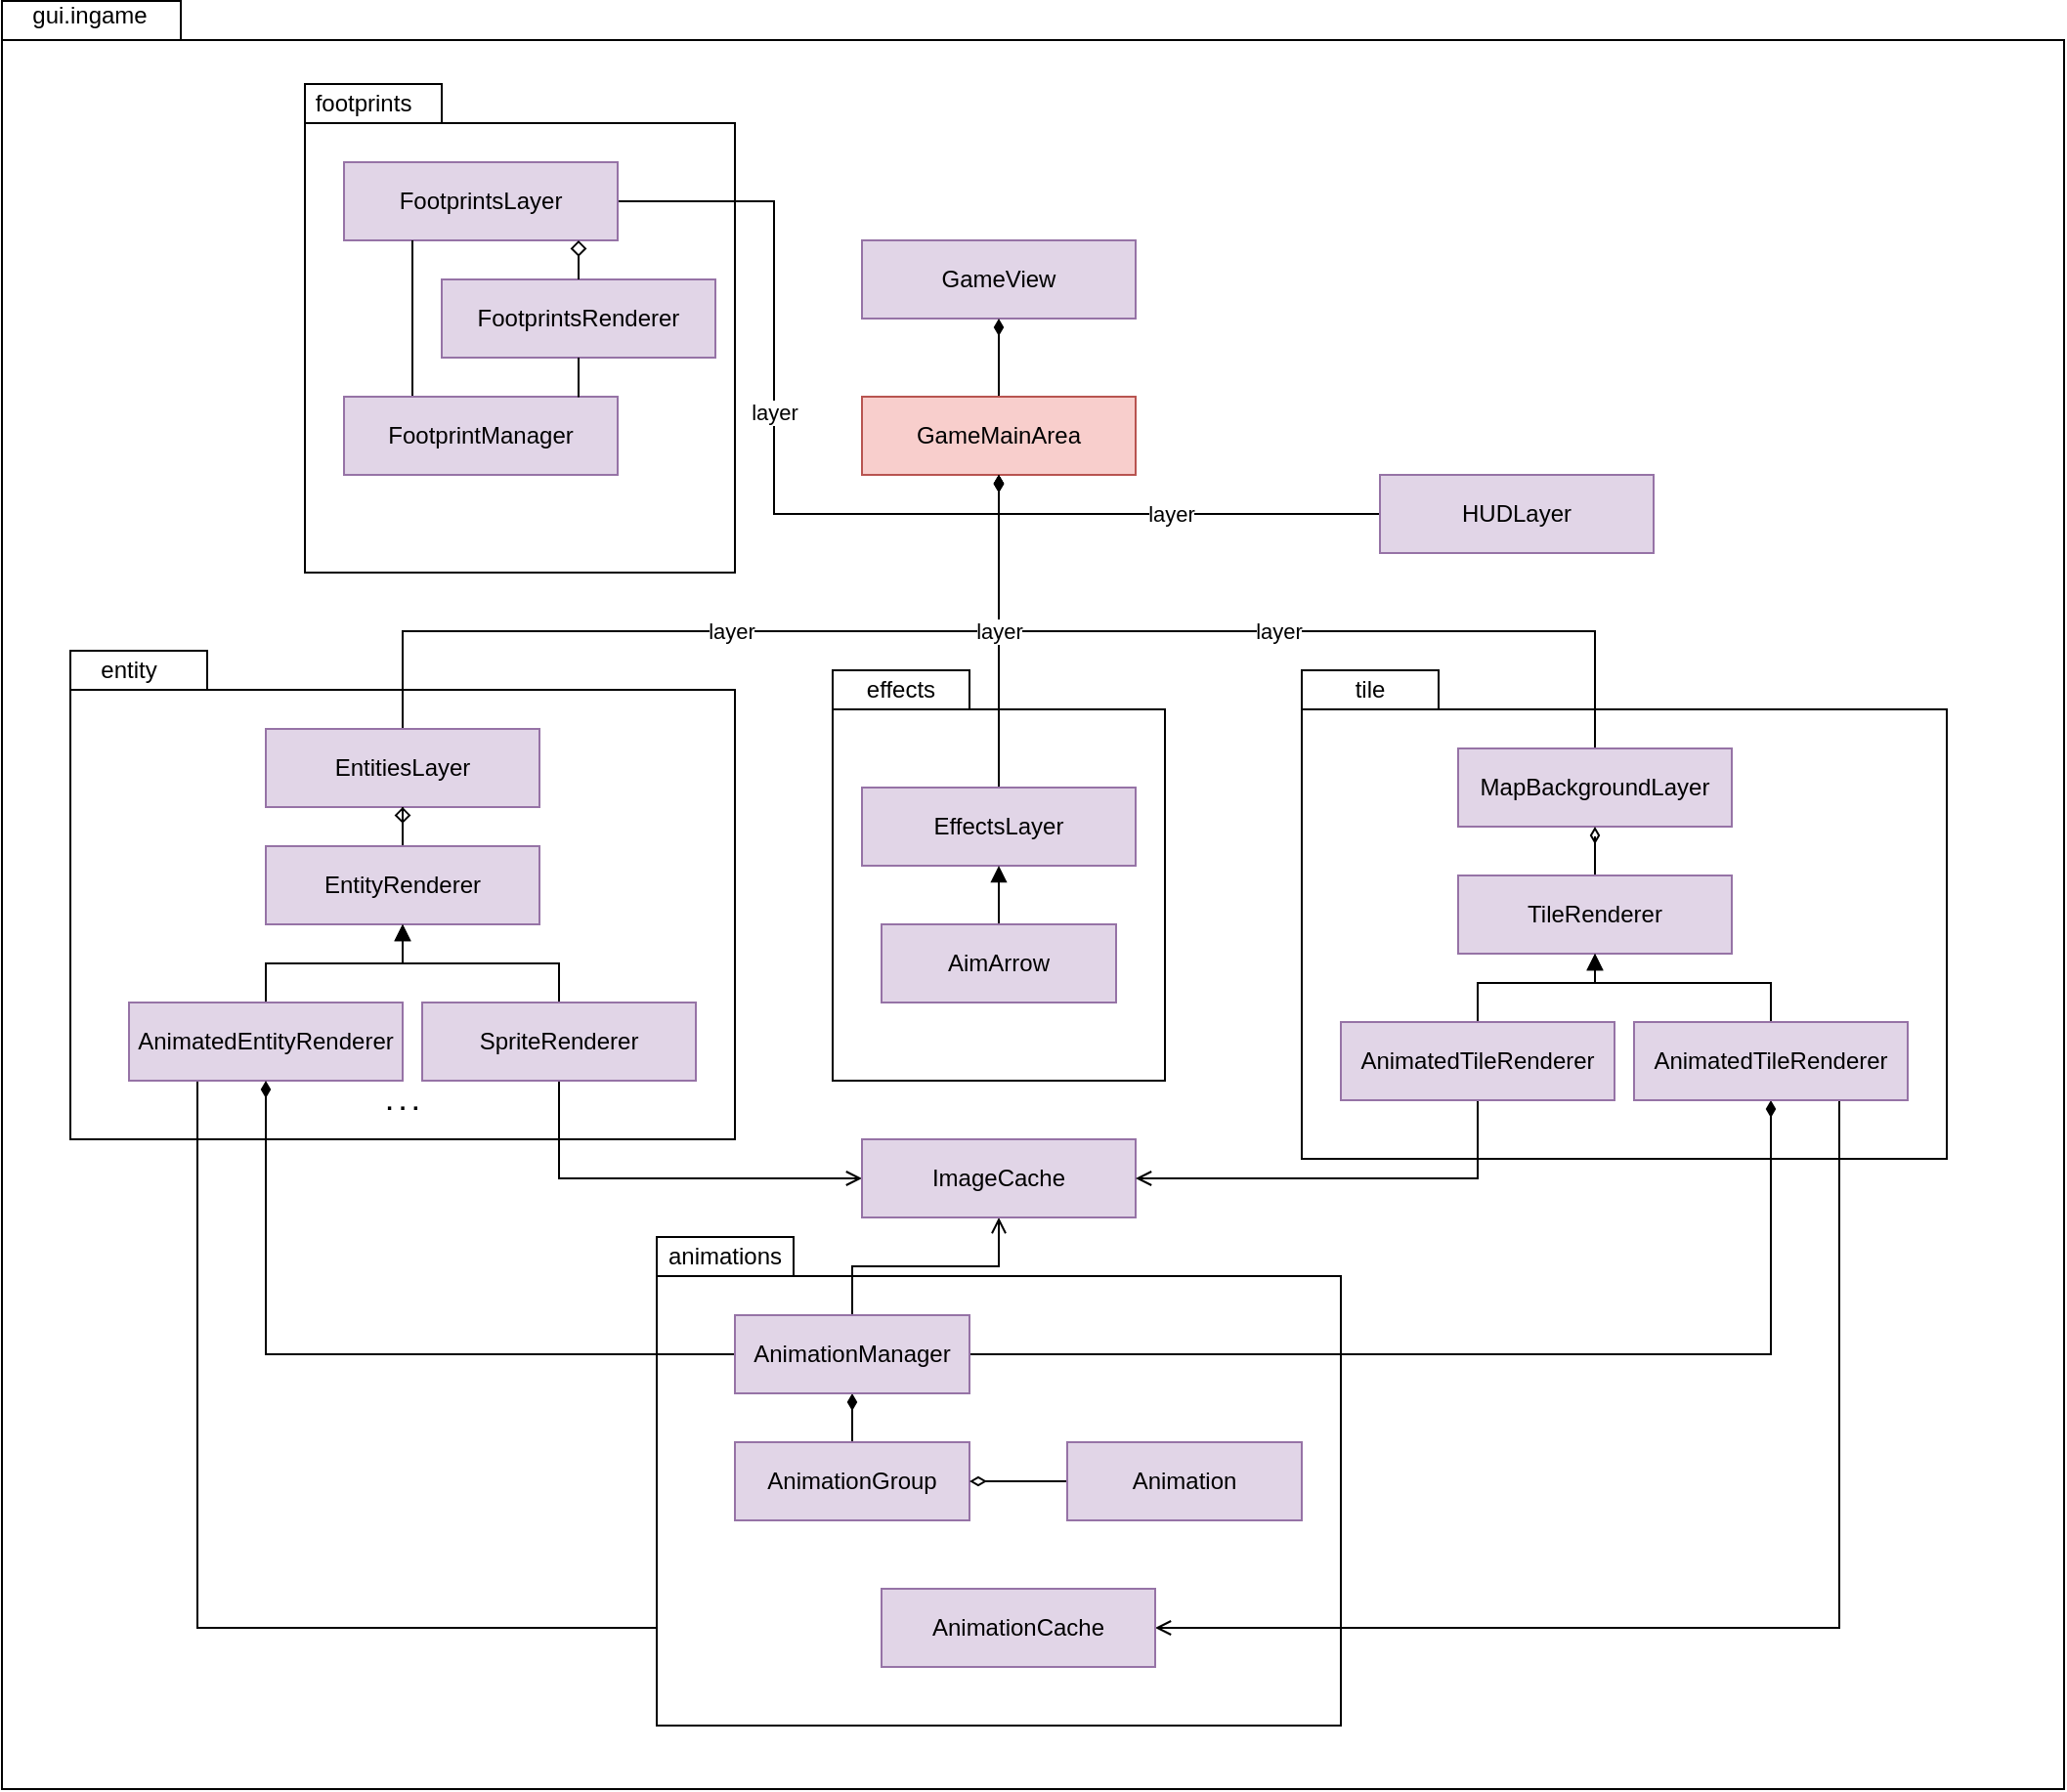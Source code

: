 <mxfile version="24.4.4" type="device">
  <diagram name="Page-1" id="zWIAk8gYT0EBmA6Ak_Sv">
    <mxGraphModel dx="3520" dy="3214" grid="1" gridSize="10" guides="1" tooltips="1" connect="1" arrows="1" fold="1" page="1" pageScale="1" pageWidth="850" pageHeight="1100" math="0" shadow="0">
      <root>
        <mxCell id="0" />
        <mxCell id="1" parent="0" />
        <mxCell id="p-IW57ghkYQFD3uoMp7L-97" value="" style="shape=folder;fontStyle=1;spacingTop=10;tabWidth=70;tabHeight=20;tabPosition=left;html=1;whiteSpace=wrap;" parent="1" vertex="1">
          <mxGeometry x="-935" y="-1192.5" width="1055" height="915" as="geometry" />
        </mxCell>
        <mxCell id="p-IW57ghkYQFD3uoMp7L-56" value="" style="shape=folder;fontStyle=1;spacingTop=10;tabWidth=70;tabHeight=20;tabPosition=left;html=1;whiteSpace=wrap;" parent="1" vertex="1">
          <mxGeometry x="-270" y="-850" width="330" height="250" as="geometry" />
        </mxCell>
        <mxCell id="p-IW57ghkYQFD3uoMp7L-57" value="tile" style="text;html=1;align=center;verticalAlign=middle;whiteSpace=wrap;rounded=0;" parent="1" vertex="1">
          <mxGeometry x="-260" y="-850" width="50" height="20" as="geometry" />
        </mxCell>
        <mxCell id="p-IW57ghkYQFD3uoMp7L-52" value="" style="shape=folder;fontStyle=1;spacingTop=10;tabWidth=70;tabHeight=20;tabPosition=left;html=1;whiteSpace=wrap;" parent="1" vertex="1">
          <mxGeometry x="-510" y="-850" width="170" height="210" as="geometry" />
        </mxCell>
        <mxCell id="p-IW57ghkYQFD3uoMp7L-29" value="&lt;div&gt;&lt;br&gt;&lt;/div&gt;&lt;div&gt;&lt;br&gt;&lt;/div&gt;&lt;div&gt;&lt;br&gt;&lt;/div&gt;&lt;div&gt;&lt;br&gt;&lt;/div&gt;&lt;div&gt;&lt;br&gt;&lt;/div&gt;&lt;div&gt;&lt;br&gt;&lt;/div&gt;&lt;div&gt;&lt;br&gt;&lt;/div&gt;&lt;div&gt;&lt;br&gt;&lt;/div&gt;&lt;div&gt;&lt;br&gt;&lt;/div&gt;&lt;div&gt;&lt;br&gt;&lt;/div&gt;&lt;div&gt;&lt;br&gt;&lt;/div&gt;&lt;div&gt;&lt;br&gt;&lt;/div&gt;&lt;div&gt;&lt;br&gt;&lt;/div&gt;&lt;div&gt;&lt;br&gt;&lt;/div&gt;&lt;div&gt;. . .&lt;br&gt;&lt;/div&gt;" style="shape=folder;fontStyle=1;spacingTop=10;tabWidth=70;tabHeight=20;tabPosition=left;html=1;whiteSpace=wrap;" parent="1" vertex="1">
          <mxGeometry x="-900" y="-860" width="340" height="250" as="geometry" />
        </mxCell>
        <mxCell id="p-IW57ghkYQFD3uoMp7L-31" value="entity" style="text;html=1;align=center;verticalAlign=middle;whiteSpace=wrap;rounded=0;" parent="1" vertex="1">
          <mxGeometry x="-890" y="-860" width="40" height="20" as="geometry" />
        </mxCell>
        <mxCell id="p-IW57ghkYQFD3uoMp7L-19" value="" style="shape=folder;fontStyle=1;spacingTop=10;tabWidth=70;tabHeight=20;tabPosition=left;html=1;whiteSpace=wrap;" parent="1" vertex="1">
          <mxGeometry x="-780" y="-1150" width="220" height="250" as="geometry" />
        </mxCell>
        <mxCell id="p-IW57ghkYQFD3uoMp7L-2" value="GameView" style="rounded=0;whiteSpace=wrap;html=1;fillColor=#e1d5e7;strokeColor=#9673a6;" parent="1" vertex="1">
          <mxGeometry x="-495" y="-1070" width="140" height="40" as="geometry" />
        </mxCell>
        <mxCell id="p-IW57ghkYQFD3uoMp7L-5" style="edgeStyle=orthogonalEdgeStyle;rounded=0;orthogonalLoop=1;jettySize=auto;html=1;exitX=0.5;exitY=0;exitDx=0;exitDy=0;entryX=0.5;entryY=1;entryDx=0;entryDy=0;endArrow=diamondThin;endFill=1;" parent="1" source="p-IW57ghkYQFD3uoMp7L-3" target="p-IW57ghkYQFD3uoMp7L-2" edge="1">
          <mxGeometry relative="1" as="geometry" />
        </mxCell>
        <mxCell id="p-IW57ghkYQFD3uoMp7L-3" value="GameMainArea" style="rounded=0;whiteSpace=wrap;html=1;fillColor=#f8cecc;strokeColor=#b85450;" parent="1" vertex="1">
          <mxGeometry x="-495" y="-990" width="140" height="40" as="geometry" />
        </mxCell>
        <mxCell id="p-IW57ghkYQFD3uoMp7L-14" value="layer" style="edgeStyle=orthogonalEdgeStyle;rounded=0;orthogonalLoop=1;jettySize=auto;html=1;exitX=0.5;exitY=0;exitDx=0;exitDy=0;endArrow=diamondThin;endFill=1;" parent="1" source="p-IW57ghkYQFD3uoMp7L-6" target="p-IW57ghkYQFD3uoMp7L-3" edge="1">
          <mxGeometry relative="1" as="geometry">
            <Array as="points">
              <mxPoint x="-120" y="-870" />
              <mxPoint x="-425" y="-870" />
            </Array>
          </mxGeometry>
        </mxCell>
        <mxCell id="p-IW57ghkYQFD3uoMp7L-6" value="MapBackgroundLayer" style="rounded=0;whiteSpace=wrap;html=1;fillColor=#e1d5e7;strokeColor=#9673a6;" parent="1" vertex="1">
          <mxGeometry x="-190" y="-810" width="140" height="40" as="geometry" />
        </mxCell>
        <mxCell id="p-IW57ghkYQFD3uoMp7L-11" value="layer" style="edgeStyle=orthogonalEdgeStyle;rounded=0;orthogonalLoop=1;jettySize=auto;html=1;exitX=1;exitY=0.5;exitDx=0;exitDy=0;entryX=0.5;entryY=1;entryDx=0;entryDy=0;endArrow=diamondThin;endFill=1;" parent="1" source="p-IW57ghkYQFD3uoMp7L-7" target="p-IW57ghkYQFD3uoMp7L-3" edge="1">
          <mxGeometry relative="1" as="geometry">
            <Array as="points">
              <mxPoint x="-540" y="-1090" />
              <mxPoint x="-540" y="-930" />
              <mxPoint x="-425" y="-930" />
            </Array>
          </mxGeometry>
        </mxCell>
        <mxCell id="p-IW57ghkYQFD3uoMp7L-7" value="FootprintsLayer" style="rounded=0;whiteSpace=wrap;html=1;fillColor=#e1d5e7;strokeColor=#9673a6;" parent="1" vertex="1">
          <mxGeometry x="-760" y="-1110" width="140" height="40" as="geometry" />
        </mxCell>
        <mxCell id="p-IW57ghkYQFD3uoMp7L-12" value="layer" style="edgeStyle=orthogonalEdgeStyle;rounded=0;orthogonalLoop=1;jettySize=auto;html=1;exitX=0.5;exitY=0;exitDx=0;exitDy=0;entryX=0.5;entryY=1;entryDx=0;entryDy=0;endArrow=diamondThin;endFill=1;" parent="1" source="p-IW57ghkYQFD3uoMp7L-8" target="p-IW57ghkYQFD3uoMp7L-3" edge="1">
          <mxGeometry relative="1" as="geometry">
            <mxPoint x="-420" y="-950" as="targetPoint" />
            <Array as="points">
              <mxPoint x="-730" y="-870" />
              <mxPoint x="-425" y="-870" />
            </Array>
          </mxGeometry>
        </mxCell>
        <mxCell id="p-IW57ghkYQFD3uoMp7L-8" value="EntitiesLayer" style="rounded=0;whiteSpace=wrap;html=1;fillColor=#e1d5e7;strokeColor=#9673a6;" parent="1" vertex="1">
          <mxGeometry x="-800" y="-820" width="140" height="40" as="geometry" />
        </mxCell>
        <mxCell id="p-IW57ghkYQFD3uoMp7L-13" value="layer" style="edgeStyle=orthogonalEdgeStyle;rounded=0;orthogonalLoop=1;jettySize=auto;html=1;entryX=0.5;entryY=1;entryDx=0;entryDy=0;endArrow=diamondThin;endFill=1;" parent="1" source="p-IW57ghkYQFD3uoMp7L-9" target="p-IW57ghkYQFD3uoMp7L-3" edge="1">
          <mxGeometry relative="1" as="geometry" />
        </mxCell>
        <mxCell id="p-IW57ghkYQFD3uoMp7L-9" value="EffectsLayer" style="rounded=0;whiteSpace=wrap;html=1;fillColor=#e1d5e7;strokeColor=#9673a6;" parent="1" vertex="1">
          <mxGeometry x="-495" y="-790" width="140" height="40" as="geometry" />
        </mxCell>
        <mxCell id="p-IW57ghkYQFD3uoMp7L-18" value="layer" style="edgeStyle=orthogonalEdgeStyle;rounded=0;orthogonalLoop=1;jettySize=auto;html=1;entryX=0.5;entryY=1;entryDx=0;entryDy=0;endArrow=diamondThin;endFill=1;exitX=0;exitY=0.5;exitDx=0;exitDy=0;" parent="1" source="p-IW57ghkYQFD3uoMp7L-10" target="p-IW57ghkYQFD3uoMp7L-3" edge="1">
          <mxGeometry relative="1" as="geometry">
            <Array as="points">
              <mxPoint x="-425" y="-930" />
            </Array>
          </mxGeometry>
        </mxCell>
        <mxCell id="p-IW57ghkYQFD3uoMp7L-10" value="HUDLayer" style="rounded=0;whiteSpace=wrap;html=1;fillColor=#e1d5e7;strokeColor=#9673a6;" parent="1" vertex="1">
          <mxGeometry x="-230" y="-950" width="140" height="40" as="geometry" />
        </mxCell>
        <mxCell id="p-IW57ghkYQFD3uoMp7L-20" value="footprints" style="text;html=1;align=center;verticalAlign=middle;whiteSpace=wrap;rounded=0;" parent="1" vertex="1">
          <mxGeometry x="-770" y="-1150" width="40" height="20" as="geometry" />
        </mxCell>
        <mxCell id="p-IW57ghkYQFD3uoMp7L-22" value="FootprintsRenderer" style="rounded=0;whiteSpace=wrap;html=1;fillColor=#e1d5e7;strokeColor=#9673a6;" parent="1" vertex="1">
          <mxGeometry x="-710" y="-1050" width="140" height="40" as="geometry" />
        </mxCell>
        <mxCell id="p-IW57ghkYQFD3uoMp7L-27" style="edgeStyle=orthogonalEdgeStyle;rounded=0;orthogonalLoop=1;jettySize=auto;html=1;exitX=0.25;exitY=0;exitDx=0;exitDy=0;entryX=0.25;entryY=1;entryDx=0;entryDy=0;endArrow=none;endFill=0;" parent="1" source="p-IW57ghkYQFD3uoMp7L-23" target="p-IW57ghkYQFD3uoMp7L-7" edge="1">
          <mxGeometry relative="1" as="geometry" />
        </mxCell>
        <mxCell id="p-IW57ghkYQFD3uoMp7L-23" value="FootprintManager" style="rounded=0;whiteSpace=wrap;html=1;fillColor=#e1d5e7;strokeColor=#9673a6;" parent="1" vertex="1">
          <mxGeometry x="-760" y="-990" width="140" height="40" as="geometry" />
        </mxCell>
        <mxCell id="p-IW57ghkYQFD3uoMp7L-26" style="edgeStyle=orthogonalEdgeStyle;rounded=0;orthogonalLoop=1;jettySize=auto;html=1;entryX=0.857;entryY=0.005;entryDx=0;entryDy=0;entryPerimeter=0;endArrow=none;endFill=0;" parent="1" source="p-IW57ghkYQFD3uoMp7L-22" target="p-IW57ghkYQFD3uoMp7L-23" edge="1">
          <mxGeometry relative="1" as="geometry" />
        </mxCell>
        <mxCell id="p-IW57ghkYQFD3uoMp7L-28" style="edgeStyle=orthogonalEdgeStyle;rounded=0;orthogonalLoop=1;jettySize=auto;html=1;entryX=0.854;entryY=0.995;entryDx=0;entryDy=0;entryPerimeter=0;endArrow=diamond;endFill=0;" parent="1" source="p-IW57ghkYQFD3uoMp7L-22" target="p-IW57ghkYQFD3uoMp7L-7" edge="1">
          <mxGeometry relative="1" as="geometry" />
        </mxCell>
        <mxCell id="p-IW57ghkYQFD3uoMp7L-33" style="edgeStyle=orthogonalEdgeStyle;rounded=0;orthogonalLoop=1;jettySize=auto;html=1;exitX=0.25;exitY=0;exitDx=0;exitDy=0;entryX=0.25;entryY=1;entryDx=0;entryDy=0;endArrow=none;endFill=0;" parent="1" edge="1">
          <mxGeometry relative="1" as="geometry">
            <mxPoint x="-765" y="-650" as="targetPoint" />
          </mxGeometry>
        </mxCell>
        <mxCell id="p-IW57ghkYQFD3uoMp7L-35" style="edgeStyle=orthogonalEdgeStyle;rounded=0;orthogonalLoop=1;jettySize=auto;html=1;entryX=0.857;entryY=0.005;entryDx=0;entryDy=0;entryPerimeter=0;endArrow=none;endFill=0;" parent="1" edge="1">
          <mxGeometry relative="1" as="geometry">
            <mxPoint x="-680" y="-590" as="sourcePoint" />
          </mxGeometry>
        </mxCell>
        <mxCell id="p-IW57ghkYQFD3uoMp7L-36" style="edgeStyle=orthogonalEdgeStyle;rounded=0;orthogonalLoop=1;jettySize=auto;html=1;entryX=0.854;entryY=0.995;entryDx=0;entryDy=0;entryPerimeter=0;endArrow=diamond;endFill=0;" parent="1" edge="1">
          <mxGeometry relative="1" as="geometry">
            <mxPoint x="-680.44" y="-650.2" as="targetPoint" />
          </mxGeometry>
        </mxCell>
        <mxCell id="p-IW57ghkYQFD3uoMp7L-39" style="edgeStyle=orthogonalEdgeStyle;rounded=0;orthogonalLoop=1;jettySize=auto;html=1;entryX=0.5;entryY=1;entryDx=0;entryDy=0;endArrow=diamond;endFill=0;" parent="1" source="p-IW57ghkYQFD3uoMp7L-37" target="p-IW57ghkYQFD3uoMp7L-8" edge="1">
          <mxGeometry relative="1" as="geometry" />
        </mxCell>
        <mxCell id="p-IW57ghkYQFD3uoMp7L-37" value="EntityRenderer" style="rounded=0;whiteSpace=wrap;html=1;fillColor=#e1d5e7;strokeColor=#9673a6;" parent="1" vertex="1">
          <mxGeometry x="-800" y="-760" width="140" height="40" as="geometry" />
        </mxCell>
        <mxCell id="p-IW57ghkYQFD3uoMp7L-40" style="edgeStyle=orthogonalEdgeStyle;rounded=0;orthogonalLoop=1;jettySize=auto;html=1;endArrow=block;endFill=1;" parent="1" source="p-IW57ghkYQFD3uoMp7L-38" target="p-IW57ghkYQFD3uoMp7L-37" edge="1">
          <mxGeometry relative="1" as="geometry" />
        </mxCell>
        <mxCell id="p-IW57ghkYQFD3uoMp7L-84" style="edgeStyle=orthogonalEdgeStyle;rounded=0;orthogonalLoop=1;jettySize=auto;html=1;exitX=0.25;exitY=1;exitDx=0;exitDy=0;entryX=0;entryY=0.5;entryDx=0;entryDy=0;endArrow=open;endFill=0;" parent="1" source="p-IW57ghkYQFD3uoMp7L-38" target="p-IW57ghkYQFD3uoMp7L-81" edge="1">
          <mxGeometry relative="1" as="geometry" />
        </mxCell>
        <mxCell id="p-IW57ghkYQFD3uoMp7L-38" value="AnimatedEntityRenderer" style="rounded=0;whiteSpace=wrap;html=1;fillColor=#e1d5e7;strokeColor=#9673a6;" parent="1" vertex="1">
          <mxGeometry x="-870" y="-680" width="140" height="40" as="geometry" />
        </mxCell>
        <mxCell id="p-IW57ghkYQFD3uoMp7L-41" value="" style="shape=folder;fontStyle=1;spacingTop=10;tabWidth=70;tabHeight=20;tabPosition=left;html=1;whiteSpace=wrap;" parent="1" vertex="1">
          <mxGeometry x="-600" y="-560" width="350" height="250" as="geometry" />
        </mxCell>
        <mxCell id="p-IW57ghkYQFD3uoMp7L-42" value="animations" style="text;html=1;align=center;verticalAlign=middle;whiteSpace=wrap;rounded=0;" parent="1" vertex="1">
          <mxGeometry x="-590" y="-560" width="50" height="20" as="geometry" />
        </mxCell>
        <mxCell id="p-IW57ghkYQFD3uoMp7L-49" style="edgeStyle=orthogonalEdgeStyle;rounded=0;orthogonalLoop=1;jettySize=auto;html=1;exitX=0.5;exitY=0;exitDx=0;exitDy=0;entryX=0.5;entryY=1;entryDx=0;entryDy=0;endArrow=diamondThin;endFill=1;" parent="1" source="p-IW57ghkYQFD3uoMp7L-43" target="p-IW57ghkYQFD3uoMp7L-46" edge="1">
          <mxGeometry relative="1" as="geometry" />
        </mxCell>
        <mxCell id="p-IW57ghkYQFD3uoMp7L-43" value="AnimationGroup" style="rounded=0;whiteSpace=wrap;html=1;fillColor=#e1d5e7;strokeColor=#9673a6;" parent="1" vertex="1">
          <mxGeometry x="-560" y="-455" width="120" height="40" as="geometry" />
        </mxCell>
        <mxCell id="p-IW57ghkYQFD3uoMp7L-50" style="edgeStyle=orthogonalEdgeStyle;rounded=0;orthogonalLoop=1;jettySize=auto;html=1;exitX=0;exitY=0.5;exitDx=0;exitDy=0;entryX=1;entryY=0.5;entryDx=0;entryDy=0;endArrow=diamondThin;endFill=0;" parent="1" source="p-IW57ghkYQFD3uoMp7L-44" target="p-IW57ghkYQFD3uoMp7L-43" edge="1">
          <mxGeometry relative="1" as="geometry" />
        </mxCell>
        <mxCell id="p-IW57ghkYQFD3uoMp7L-44" value="Animation" style="rounded=0;whiteSpace=wrap;html=1;fillColor=#e1d5e7;strokeColor=#9673a6;" parent="1" vertex="1">
          <mxGeometry x="-390" y="-455" width="120" height="40" as="geometry" />
        </mxCell>
        <mxCell id="p-IW57ghkYQFD3uoMp7L-48" style="edgeStyle=orthogonalEdgeStyle;rounded=0;orthogonalLoop=1;jettySize=auto;html=1;exitX=0;exitY=0.5;exitDx=0;exitDy=0;entryX=0.5;entryY=1;entryDx=0;entryDy=0;endArrow=diamondThin;endFill=1;" parent="1" source="p-IW57ghkYQFD3uoMp7L-46" target="p-IW57ghkYQFD3uoMp7L-38" edge="1">
          <mxGeometry relative="1" as="geometry" />
        </mxCell>
        <mxCell id="p-IW57ghkYQFD3uoMp7L-69" style="edgeStyle=orthogonalEdgeStyle;rounded=0;orthogonalLoop=1;jettySize=auto;html=1;entryX=0.5;entryY=1;entryDx=0;entryDy=0;endArrow=diamondThin;endFill=1;" parent="1" source="p-IW57ghkYQFD3uoMp7L-46" target="p-IW57ghkYQFD3uoMp7L-66" edge="1">
          <mxGeometry relative="1" as="geometry" />
        </mxCell>
        <mxCell id="p-IW57ghkYQFD3uoMp7L-80" style="edgeStyle=orthogonalEdgeStyle;rounded=0;orthogonalLoop=1;jettySize=auto;html=1;entryX=0.5;entryY=1;entryDx=0;entryDy=0;endArrow=open;endFill=0;" parent="1" source="p-IW57ghkYQFD3uoMp7L-46" target="p-IW57ghkYQFD3uoMp7L-74" edge="1">
          <mxGeometry relative="1" as="geometry" />
        </mxCell>
        <mxCell id="p-IW57ghkYQFD3uoMp7L-46" value="AnimationManager" style="rounded=0;whiteSpace=wrap;html=1;fillColor=#e1d5e7;strokeColor=#9673a6;" parent="1" vertex="1">
          <mxGeometry x="-560" y="-520" width="120" height="40" as="geometry" />
        </mxCell>
        <mxCell id="p-IW57ghkYQFD3uoMp7L-53" value="effects" style="text;html=1;align=center;verticalAlign=middle;whiteSpace=wrap;rounded=0;" parent="1" vertex="1">
          <mxGeometry x="-500" y="-850" width="50" height="20" as="geometry" />
        </mxCell>
        <mxCell id="p-IW57ghkYQFD3uoMp7L-55" style="edgeStyle=orthogonalEdgeStyle;rounded=0;orthogonalLoop=1;jettySize=auto;html=1;entryX=0.5;entryY=1;entryDx=0;entryDy=0;endArrow=block;endFill=1;" parent="1" source="p-IW57ghkYQFD3uoMp7L-54" target="p-IW57ghkYQFD3uoMp7L-9" edge="1">
          <mxGeometry relative="1" as="geometry" />
        </mxCell>
        <mxCell id="p-IW57ghkYQFD3uoMp7L-54" value="AimArrow" style="rounded=0;whiteSpace=wrap;html=1;fillColor=#e1d5e7;strokeColor=#9673a6;" parent="1" vertex="1">
          <mxGeometry x="-485" y="-720" width="120" height="40" as="geometry" />
        </mxCell>
        <mxCell id="p-IW57ghkYQFD3uoMp7L-67" style="edgeStyle=orthogonalEdgeStyle;rounded=0;orthogonalLoop=1;jettySize=auto;html=1;entryX=0.5;entryY=1;entryDx=0;entryDy=0;endArrow=diamondThin;endFill=0;" parent="1" source="p-IW57ghkYQFD3uoMp7L-64" target="p-IW57ghkYQFD3uoMp7L-6" edge="1">
          <mxGeometry relative="1" as="geometry" />
        </mxCell>
        <mxCell id="p-IW57ghkYQFD3uoMp7L-64" value="TileRenderer" style="rounded=0;whiteSpace=wrap;html=1;fillColor=#e1d5e7;strokeColor=#9673a6;" parent="1" vertex="1">
          <mxGeometry x="-190" y="-745" width="140" height="40" as="geometry" />
        </mxCell>
        <mxCell id="p-IW57ghkYQFD3uoMp7L-65" style="edgeStyle=orthogonalEdgeStyle;rounded=0;orthogonalLoop=1;jettySize=auto;html=1;endArrow=block;endFill=1;" parent="1" source="p-IW57ghkYQFD3uoMp7L-66" target="p-IW57ghkYQFD3uoMp7L-64" edge="1">
          <mxGeometry relative="1" as="geometry" />
        </mxCell>
        <mxCell id="p-IW57ghkYQFD3uoMp7L-82" style="edgeStyle=orthogonalEdgeStyle;rounded=0;orthogonalLoop=1;jettySize=auto;html=1;exitX=0.75;exitY=1;exitDx=0;exitDy=0;entryX=1;entryY=0.5;entryDx=0;entryDy=0;endArrow=open;endFill=0;" parent="1" source="p-IW57ghkYQFD3uoMp7L-66" target="p-IW57ghkYQFD3uoMp7L-81" edge="1">
          <mxGeometry relative="1" as="geometry" />
        </mxCell>
        <mxCell id="p-IW57ghkYQFD3uoMp7L-66" value="AnimatedTileRenderer" style="rounded=0;whiteSpace=wrap;html=1;fillColor=#e1d5e7;strokeColor=#9673a6;" parent="1" vertex="1">
          <mxGeometry x="-100" y="-670" width="140" height="40" as="geometry" />
        </mxCell>
        <mxCell id="p-IW57ghkYQFD3uoMp7L-73" style="edgeStyle=orthogonalEdgeStyle;rounded=0;orthogonalLoop=1;jettySize=auto;html=1;entryX=0.5;entryY=1;entryDx=0;entryDy=0;endArrow=block;endFill=1;" parent="1" source="p-IW57ghkYQFD3uoMp7L-72" target="p-IW57ghkYQFD3uoMp7L-37" edge="1">
          <mxGeometry relative="1" as="geometry" />
        </mxCell>
        <mxCell id="p-IW57ghkYQFD3uoMp7L-75" style="edgeStyle=orthogonalEdgeStyle;rounded=0;orthogonalLoop=1;jettySize=auto;html=1;entryX=0;entryY=0.5;entryDx=0;entryDy=0;endArrow=open;endFill=0;" parent="1" source="p-IW57ghkYQFD3uoMp7L-72" target="p-IW57ghkYQFD3uoMp7L-74" edge="1">
          <mxGeometry relative="1" as="geometry">
            <Array as="points">
              <mxPoint x="-650" y="-590" />
            </Array>
          </mxGeometry>
        </mxCell>
        <mxCell id="p-IW57ghkYQFD3uoMp7L-72" value="SpriteRenderer" style="rounded=0;whiteSpace=wrap;html=1;fillColor=#e1d5e7;strokeColor=#9673a6;" parent="1" vertex="1">
          <mxGeometry x="-720" y="-680" width="140" height="40" as="geometry" />
        </mxCell>
        <mxCell id="p-IW57ghkYQFD3uoMp7L-74" value="ImageCache" style="rounded=0;whiteSpace=wrap;html=1;fillColor=#e1d5e7;strokeColor=#9673a6;" parent="1" vertex="1">
          <mxGeometry x="-495" y="-610" width="140" height="40" as="geometry" />
        </mxCell>
        <mxCell id="p-IW57ghkYQFD3uoMp7L-78" style="edgeStyle=orthogonalEdgeStyle;rounded=0;orthogonalLoop=1;jettySize=auto;html=1;entryX=0.5;entryY=1;entryDx=0;entryDy=0;endArrow=block;endFill=1;" parent="1" source="p-IW57ghkYQFD3uoMp7L-77" target="p-IW57ghkYQFD3uoMp7L-64" edge="1">
          <mxGeometry relative="1" as="geometry" />
        </mxCell>
        <mxCell id="p-IW57ghkYQFD3uoMp7L-79" style="edgeStyle=orthogonalEdgeStyle;rounded=0;orthogonalLoop=1;jettySize=auto;html=1;entryX=1;entryY=0.5;entryDx=0;entryDy=0;endArrow=open;endFill=0;" parent="1" source="p-IW57ghkYQFD3uoMp7L-77" target="p-IW57ghkYQFD3uoMp7L-74" edge="1">
          <mxGeometry relative="1" as="geometry">
            <Array as="points">
              <mxPoint x="-180" y="-590" />
            </Array>
          </mxGeometry>
        </mxCell>
        <mxCell id="p-IW57ghkYQFD3uoMp7L-77" value="AnimatedTileRenderer" style="rounded=0;whiteSpace=wrap;html=1;fillColor=#e1d5e7;strokeColor=#9673a6;" parent="1" vertex="1">
          <mxGeometry x="-250" y="-670" width="140" height="40" as="geometry" />
        </mxCell>
        <mxCell id="p-IW57ghkYQFD3uoMp7L-81" value="AnimationCache" style="rounded=0;whiteSpace=wrap;html=1;fillColor=#e1d5e7;strokeColor=#9673a6;" parent="1" vertex="1">
          <mxGeometry x="-485" y="-380" width="140" height="40" as="geometry" />
        </mxCell>
        <mxCell id="p-IW57ghkYQFD3uoMp7L-98" value="gui.ingame" style="text;html=1;align=center;verticalAlign=middle;whiteSpace=wrap;rounded=0;" parent="1" vertex="1">
          <mxGeometry x="-920" y="-1190" width="60" height="10" as="geometry" />
        </mxCell>
      </root>
    </mxGraphModel>
  </diagram>
</mxfile>
